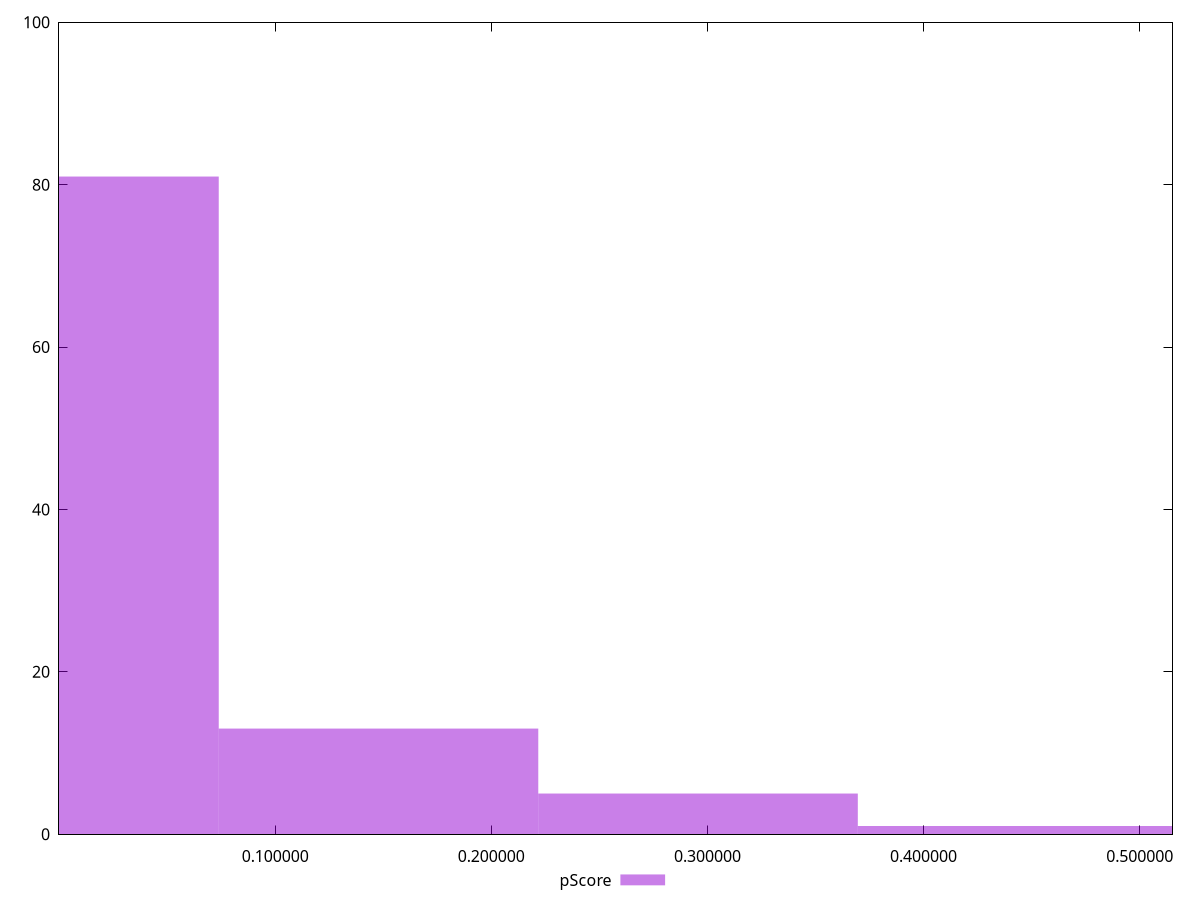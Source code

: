 reset

$pScore <<EOF
0 81
0.14782139333491798 13
0.29564278666983596 5
0.44346418000475396 1
EOF

set key outside below
set boxwidth 0.14782139333491798
set xrange [0.000009596232142250471:0.5151349974564015]
set yrange [0:100]
set trange [0:100]
set style fill transparent solid 0.5 noborder
set terminal svg size 640, 490 enhanced background rgb 'white'
set output "reports/report_00027_2021-02-24T12-40-31.850Z/estimated-input-latency/samples/music/pScore/histogram.svg"

plot $pScore title "pScore" with boxes

reset

